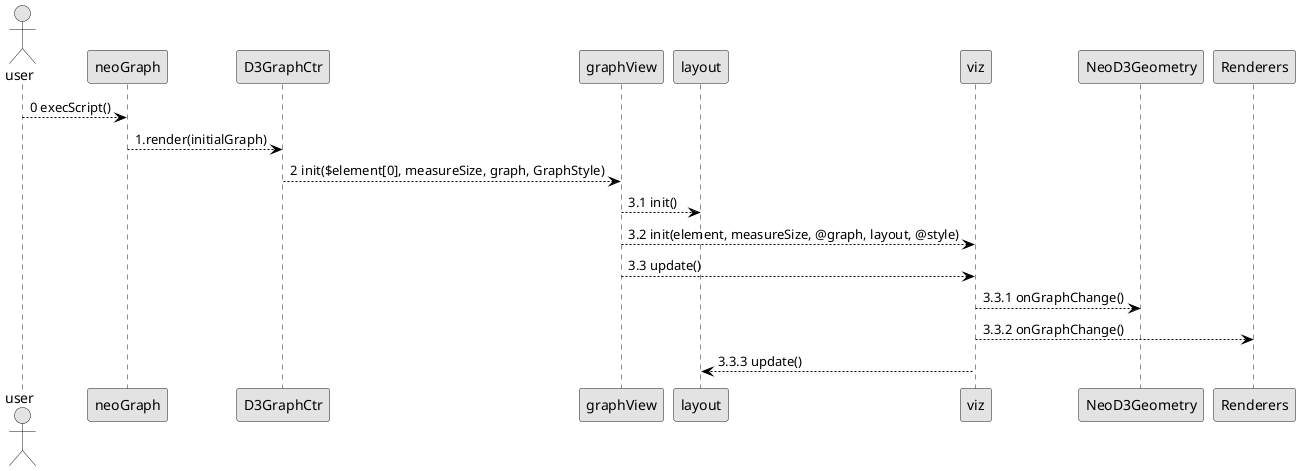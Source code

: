 @startuml

skinparam monochrome true
'skinparam classBackgroundColor White
skinparam classArrowColor Black
skinparam classBorderColor Black
skinparam stereotypeCBackgroundColor Gray
'hide members
hide circle

actor user
user --> neoGraph : 0 execScript()
    neoGraph --> D3GraphCtr : 1.render(initialGraph)
        D3GraphCtr --> graphView : 2 init($element[0], measureSize, graph, GraphStyle)
            graphView --> layout : 3.1 init()
            graphView --> viz : 3.2 init(element, measureSize, @graph, layout, @style)
            graphView --> viz : 3.3 update()
                viz --> NeoD3Geometry : 3.3.1 onGraphChange()
                viz --> Renderers : 3.3.2 onGraphChange()
                viz --> layout : 3.3.3 update()
@enduml
